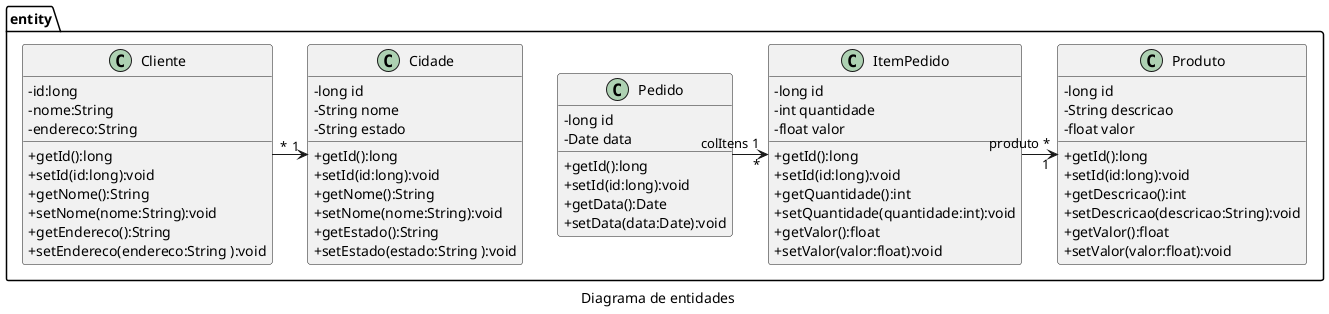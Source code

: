 @startuml
skinparam classAttributeIconSize 0
caption Diagrama de entidades
namespace entity {
    class Cliente {
        - id:long
        - nome:String
        - endereco:String

        + getId():long
        + setId(id:long):void
        + getNome():String
        + setNome(nome:String):void
        + getEndereco():String
        + setEndereco(endereco:String ):void
        
    }
    class Cidade {
        - long id
        - String nome
        - String estado

        + getId():long
        + setId(id:long):void
        + getNome():String
        + setNome(nome:String):void
        + getEstado():String
        + setEstado(estado:String ):void
    }
    class Pedido {
        - long id
        - Date data

        + getId():long
        + setId(id:long):void
        + getData():Date
        + setData(data:Date):void
    }
    class ItemPedido {
        - long id
        - int quantidade
        - float valor

        + getId():long
        + setId(id:long):void
        + getQuantidade():int
        + setQuantidade(quantidade:int):void
        + getValor():float
        + setValor(valor:float):void
    }
    class Produto {
        - long id
        - String descricao
        - float valor

        + getId():long
        + setId(id:long):void
        + getDescricao():int
        + setDescricao(descricao:String):void
        + getValor():float
        + setValor(valor:float):void
    }

    
    Pedido "colItens 1" -> "*" ItemPedido
    ItemPedido "produto *" -> "1" Produto
    Cliente "*" -> "1" Cidade
}
@enduml